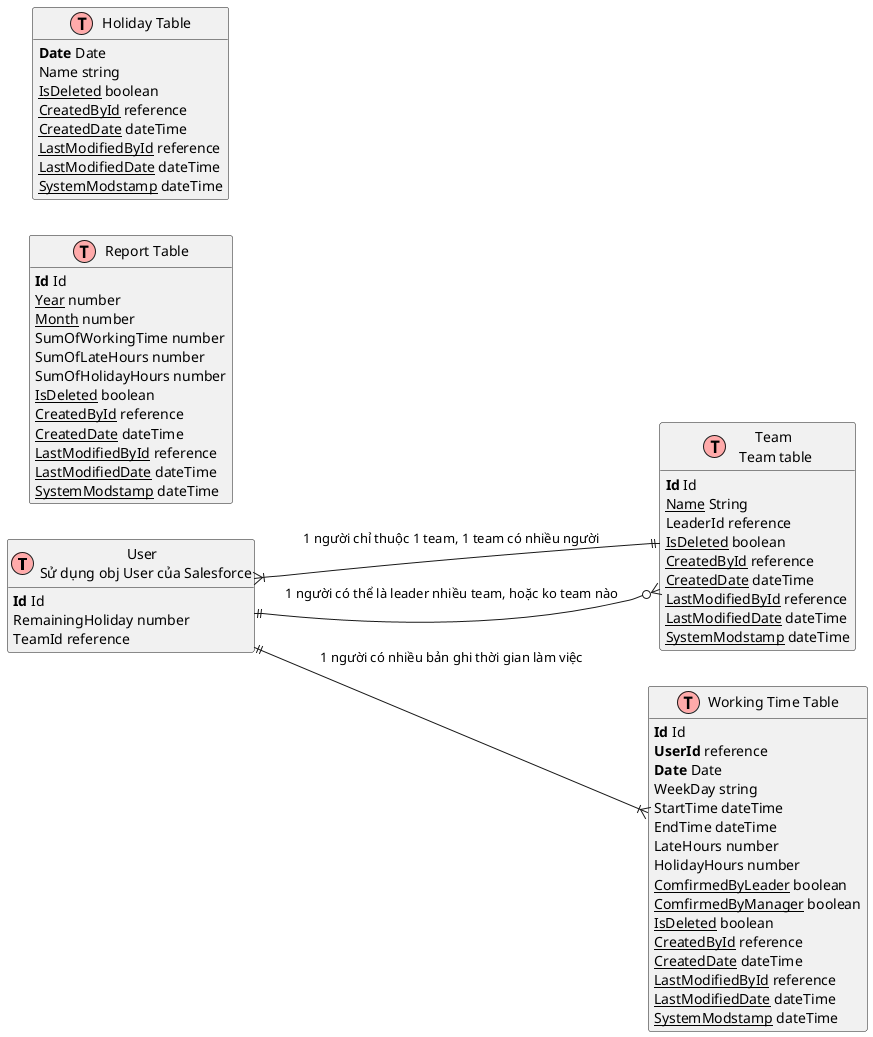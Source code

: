 @startuml
left to right direction
' uncomment the line below if you're using computer with a retina display
' skinparam dpi 300
!define Table(name,desc) class name as "desc" << (T,#FFAAAA) >>
' we use bold for primary key
' green color for unique
' and underscore for not_null
!define primary_key(x) <b>x</b>
!define unique(x) <color:green>x</color>
!define not_null(x) <u>x</u>
' other tags available:
' <i></i>
' <back:COLOR></color>, where color is a color name or html color code
' (#FFAACC)
' see: http://plantuml.com/classes.html#More
hide methods
hide stereotypes

' entities

Table(User,"User \n Sử dụng obj User của Salesforce") { 
    primary_key(Id) Id
    RemainingHoliday number
    TeamId reference
} 

Table(Team,"Team\n Team table"){
    primary_key(Id) Id
    not_null(Name) String
    LeaderId reference
    not_null(IsDeleted) boolean
    not_null(CreatedById) reference
    not_null(CreatedDate) dateTime
    not_null(LastModifiedById) reference
    not_null(LastModifiedDate) dateTime
    not_null(SystemModstamp) dateTime
    
}

Table(WorkingTime,"Working Time Table"){
    primary_key(Id) Id
    primary_key(UserId) reference
    primary_key(Date) Date
    WeekDay string
    StartTime dateTime
    EndTime dateTime
    LateHours number
    HolidayHours number 
    not_null(ComfirmedByLeader) boolean
    not_null(ComfirmedByManager) boolean
    not_null(IsDeleted) boolean
    not_null(CreatedById) reference
    not_null(CreatedDate) dateTime
    not_null(LastModifiedById) reference
    not_null(LastModifiedDate) dateTime
    not_null(SystemModstamp) dateTime
}

Table(Report,"Report Table"){
    primary_key(Id) Id
    not_null(Year) number
    not_null(Month) number
    SumOfWorkingTime number
    SumOfLateHours number
    SumOfHolidayHours number
    not_null(IsDeleted) boolean
    not_null(CreatedById) reference
    not_null(CreatedDate) dateTime
    not_null(LastModifiedById) reference
    not_null(LastModifiedDate) dateTime
    not_null(SystemModstamp) dateTime
}

Table(Holiday,"Holiday Table"){
    primary_key(Date) Date
    Name string
    not_null(IsDeleted) boolean
    not_null(CreatedById) reference
    not_null(CreatedDate) dateTime
    not_null(LastModifiedById) reference
    not_null(LastModifiedDate) dateTime
    not_null(SystemModstamp) dateTime
}

' relationships

' one or many
User }|--|| Team   :"1 người chỉ thuộc 1 team, 1 team có nhiều người"
User ||--|{ WorkingTime :"1 người có nhiều bản ghi thời gian làm việc"
User ||--o{ Team  :"1 người có thể là leader nhiều team, hoặc ko team nào"

@enduml

